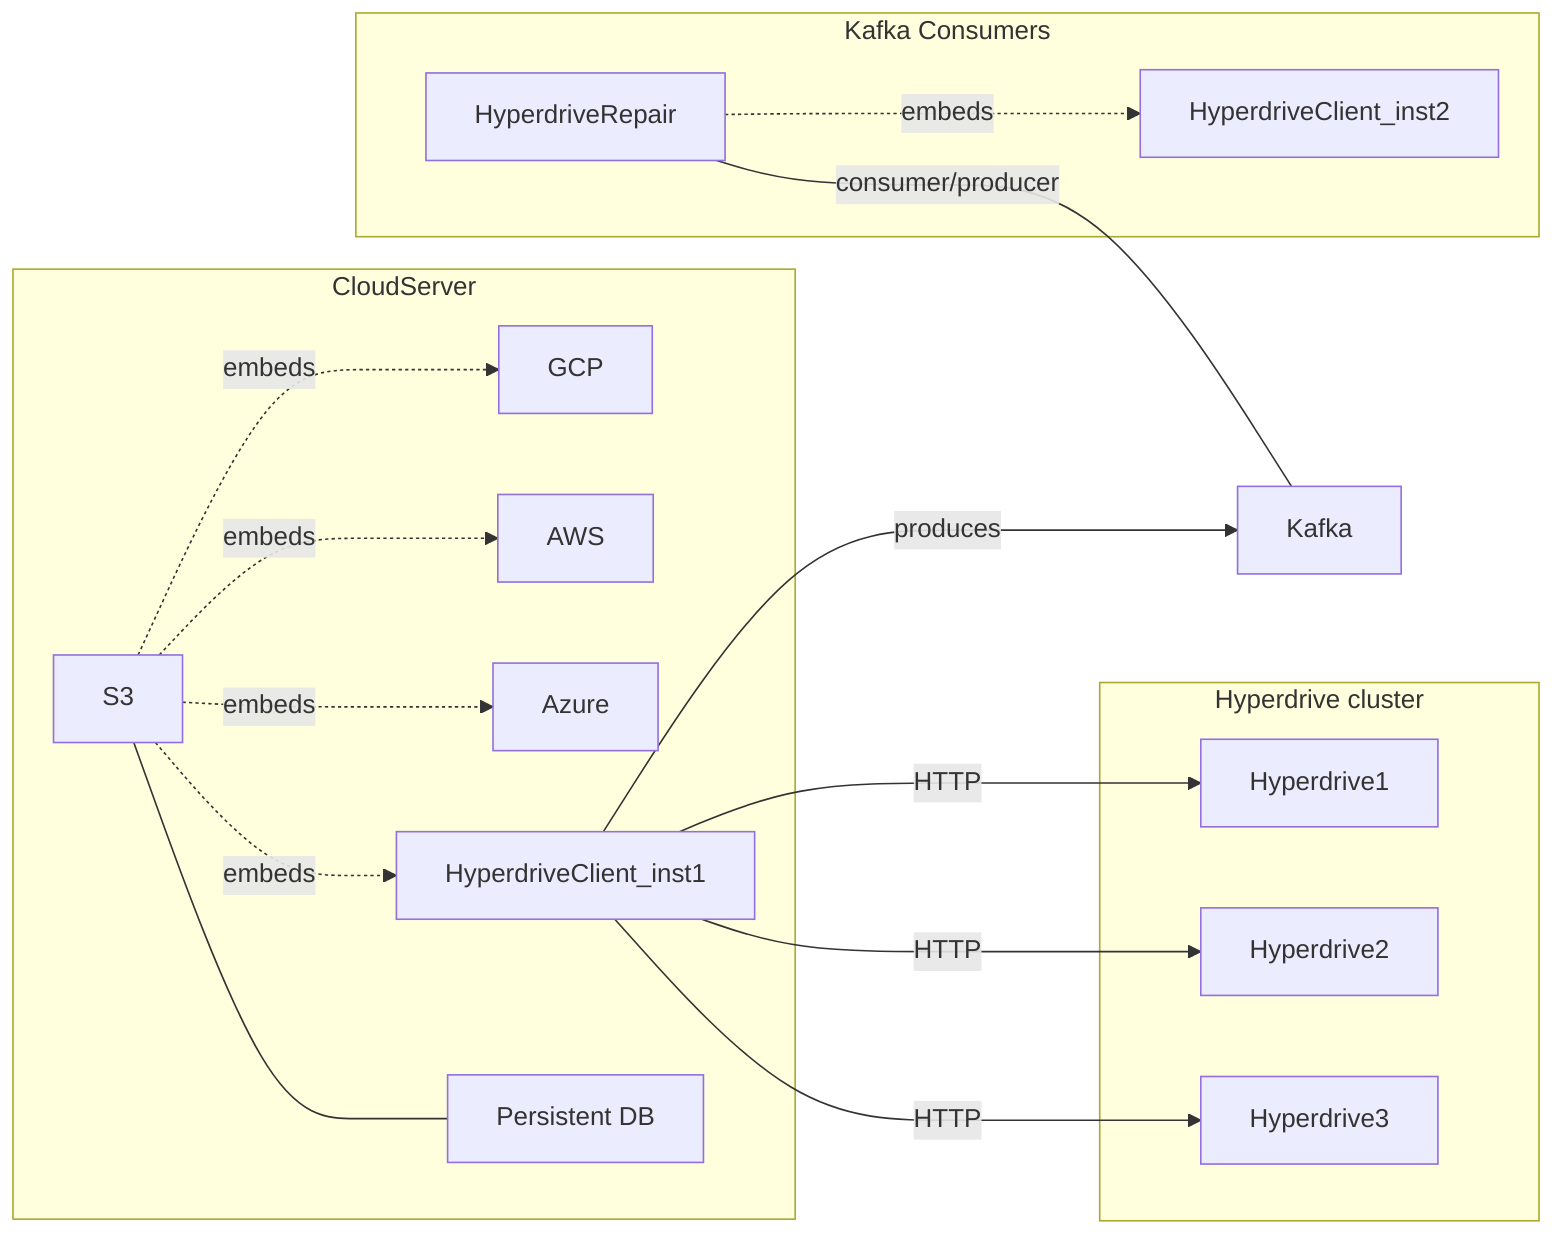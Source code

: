 graph LR
subgraph CloudServer
    S3 -. embeds .-> GCP
    S3 -. embeds .-> AWS
    S3 -. embeds .-> Azure
    S3 -. embeds .-> HyperdriveClient_inst1
    S3 --- db[Persistent DB]
end

subgraph Hyperdrive cluster
     HyperdriveClient_inst1 -- HTTP --> Hyperdrive1
    HyperdriveClient_inst1 -- HTTP --> Hyperdrive2
    HyperdriveClient_inst1 -- HTTP --> Hyperdrive3
end

HyperdriveClient_inst1 -- produces --> Kafka
HyperdriveRepair -- consumer/producer --- Kafka

subgraph Kafka Consumers
    HyperdriveRepair -. embeds .-> HyperdriveClient_inst2
end
